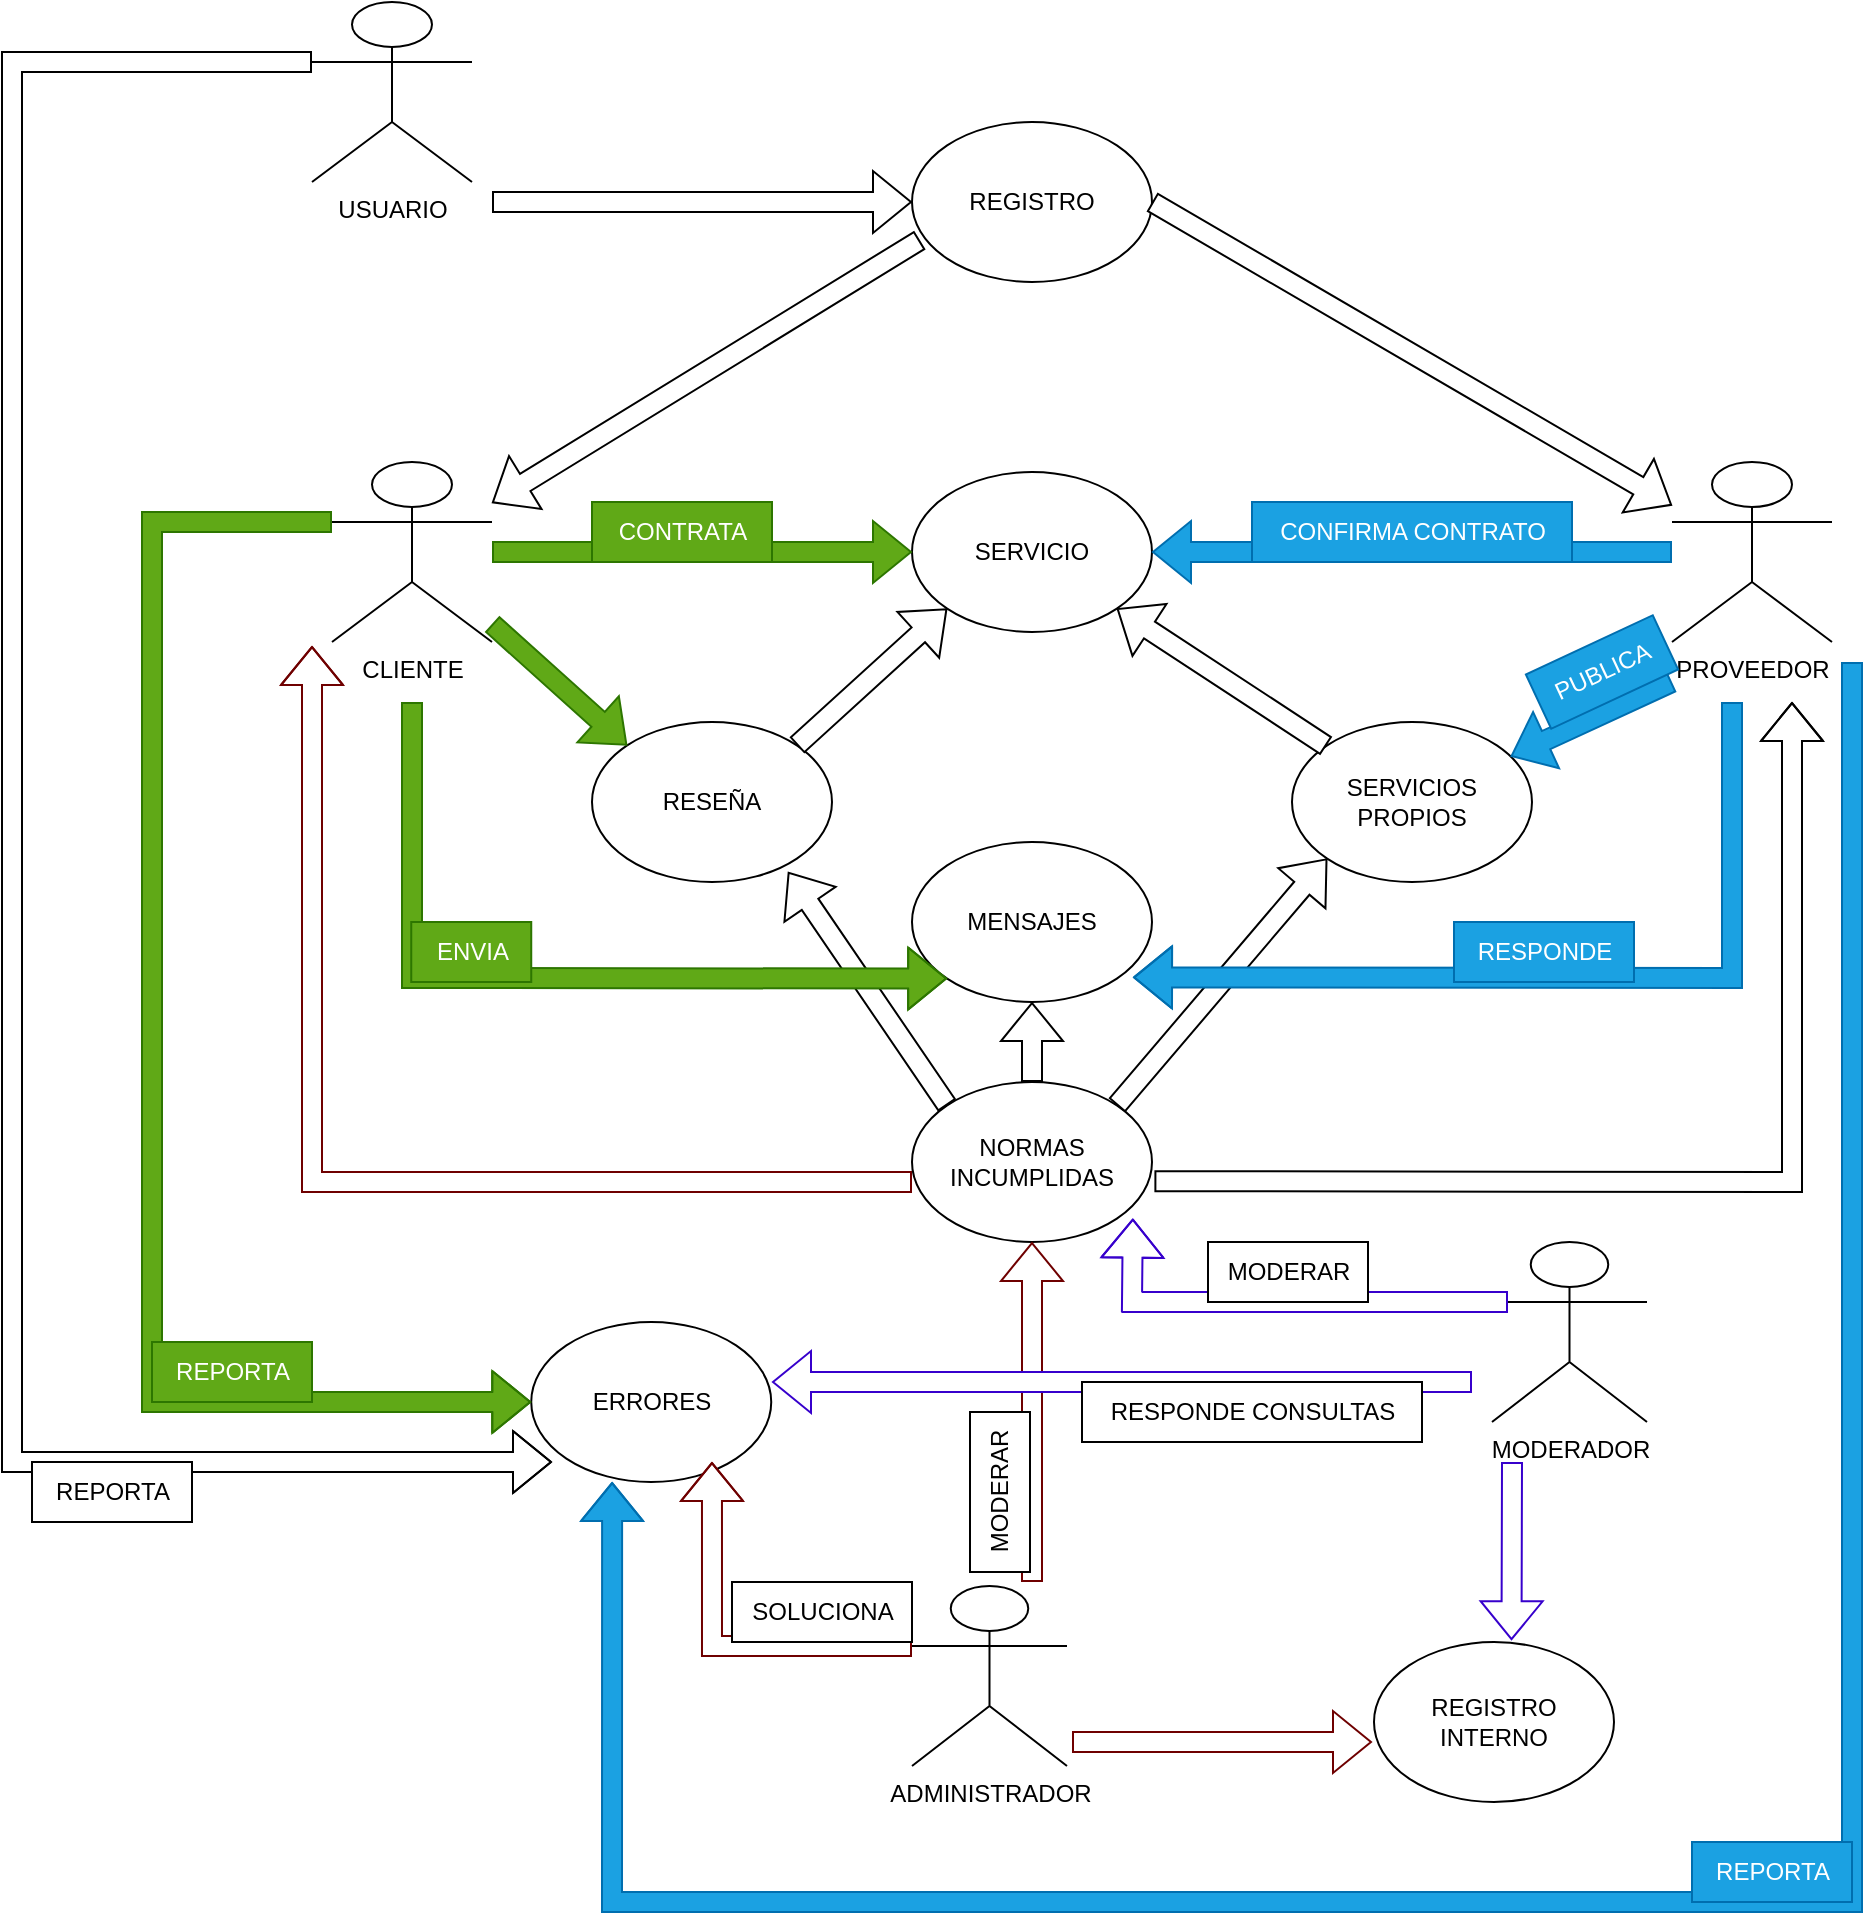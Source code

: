 <mxfile version="27.2.0">
  <diagram name="Página-1" id="NLWs8_ROX9XKx5foF2iA">
    <mxGraphModel grid="1" page="1" gridSize="10" guides="1" tooltips="1" connect="1" arrows="1" fold="1" pageScale="1" pageWidth="827" pageHeight="1169" math="0" shadow="0">
      <root>
        <mxCell id="0" />
        <mxCell id="1" parent="0" />
        <mxCell id="_4PlKvlCJdcLuJ5PgpxI-1" value="CLIENTE" style="shape=umlActor;verticalLabelPosition=bottom;verticalAlign=top;html=1;outlineConnect=0;" vertex="1" parent="1">
          <mxGeometry x="40" y="30" width="80" height="90" as="geometry" />
        </mxCell>
        <mxCell id="_4PlKvlCJdcLuJ5PgpxI-3" value="PROVEEDOR" style="shape=umlActor;verticalLabelPosition=bottom;verticalAlign=top;html=1;outlineConnect=0;" vertex="1" parent="1">
          <mxGeometry x="710" y="30" width="80" height="90" as="geometry" />
        </mxCell>
        <mxCell id="_4PlKvlCJdcLuJ5PgpxI-4" value="MODERADOR" style="shape=umlActor;verticalLabelPosition=bottom;verticalAlign=top;html=1;outlineConnect=0;" vertex="1" parent="1">
          <mxGeometry x="620" y="420" width="77.5" height="90" as="geometry" />
        </mxCell>
        <mxCell id="_4PlKvlCJdcLuJ5PgpxI-6" value="SERVICIO" style="ellipse;whiteSpace=wrap;html=1;" vertex="1" parent="1">
          <mxGeometry x="330" y="35" width="120" height="80" as="geometry" />
        </mxCell>
        <mxCell id="_4PlKvlCJdcLuJ5PgpxI-8" value="" style="shape=flexArrow;endArrow=classic;html=1;rounded=0;fillColor=#60a917;strokeColor=#2D7600;" edge="1" parent="1" source="_4PlKvlCJdcLuJ5PgpxI-1">
          <mxGeometry width="50" height="50" relative="1" as="geometry">
            <mxPoint x="290" y="150" as="sourcePoint" />
            <mxPoint x="330" y="75" as="targetPoint" />
          </mxGeometry>
        </mxCell>
        <mxCell id="_4PlKvlCJdcLuJ5PgpxI-10" value="CONTRATA" style="text;html=1;align=center;verticalAlign=middle;resizable=0;points=[];autosize=1;strokeColor=#2D7600;fillColor=#60a917;fontColor=#ffffff;" vertex="1" parent="1">
          <mxGeometry x="170" y="50" width="90" height="30" as="geometry" />
        </mxCell>
        <mxCell id="_4PlKvlCJdcLuJ5PgpxI-11" value="" style="shape=flexArrow;endArrow=classic;html=1;rounded=0;entryX=1;entryY=0.5;entryDx=0;entryDy=0;fillColor=#1ba1e2;strokeColor=#006EAF;" edge="1" parent="1" source="_4PlKvlCJdcLuJ5PgpxI-3" target="_4PlKvlCJdcLuJ5PgpxI-6">
          <mxGeometry width="50" height="50" relative="1" as="geometry">
            <mxPoint x="490" y="80" as="sourcePoint" />
            <mxPoint x="700" y="80" as="targetPoint" />
          </mxGeometry>
        </mxCell>
        <mxCell id="_4PlKvlCJdcLuJ5PgpxI-12" value="CONFIRMA CONTRATO" style="text;html=1;align=center;verticalAlign=middle;resizable=0;points=[];autosize=1;strokeColor=#006EAF;fillColor=#1ba1e2;fontColor=#ffffff;" vertex="1" parent="1">
          <mxGeometry x="500" y="50" width="160" height="30" as="geometry" />
        </mxCell>
        <mxCell id="_4PlKvlCJdcLuJ5PgpxI-14" value="SERVICIOS PROPIOS" style="ellipse;whiteSpace=wrap;html=1;" vertex="1" parent="1">
          <mxGeometry x="520" y="160" width="120" height="80" as="geometry" />
        </mxCell>
        <mxCell id="_4PlKvlCJdcLuJ5PgpxI-15" value="" style="shape=flexArrow;endArrow=classic;html=1;rounded=0;fillColor=#1ba1e2;strokeColor=#006EAF;" edge="1" parent="1" target="_4PlKvlCJdcLuJ5PgpxI-14">
          <mxGeometry width="50" height="50" relative="1" as="geometry">
            <mxPoint x="710" y="140" as="sourcePoint" />
            <mxPoint x="650" y="120" as="targetPoint" />
          </mxGeometry>
        </mxCell>
        <mxCell id="_4PlKvlCJdcLuJ5PgpxI-16" value="PUBLICA" style="text;html=1;align=center;verticalAlign=middle;resizable=0;points=[];autosize=1;strokeColor=#006EAF;fillColor=#1ba1e2;rotation=-25;fontColor=#ffffff;" vertex="1" parent="1">
          <mxGeometry x="640" y="120" width="70" height="30" as="geometry" />
        </mxCell>
        <mxCell id="_4PlKvlCJdcLuJ5PgpxI-19" value="RESEÑA" style="ellipse;whiteSpace=wrap;html=1;" vertex="1" parent="1">
          <mxGeometry x="170" y="160" width="120" height="80" as="geometry" />
        </mxCell>
        <mxCell id="_4PlKvlCJdcLuJ5PgpxI-20" value="" style="shape=flexArrow;endArrow=classic;html=1;rounded=0;entryX=0;entryY=0;entryDx=0;entryDy=0;fillColor=#60a917;strokeColor=#2D7600;" edge="1" parent="1" source="_4PlKvlCJdcLuJ5PgpxI-1" target="_4PlKvlCJdcLuJ5PgpxI-19">
          <mxGeometry width="50" height="50" relative="1" as="geometry">
            <mxPoint x="160" y="160" as="sourcePoint" />
            <mxPoint x="370" y="160" as="targetPoint" />
          </mxGeometry>
        </mxCell>
        <mxCell id="_4PlKvlCJdcLuJ5PgpxI-21" value="" style="shape=flexArrow;endArrow=classic;html=1;rounded=0;exitX=1;exitY=0;exitDx=0;exitDy=0;entryX=0;entryY=1;entryDx=0;entryDy=0;fillColor=light-dark(#FFFFFF,#66FF66);" edge="1" parent="1" source="_4PlKvlCJdcLuJ5PgpxI-19" target="_4PlKvlCJdcLuJ5PgpxI-6">
          <mxGeometry width="50" height="50" relative="1" as="geometry">
            <mxPoint x="290" y="130" as="sourcePoint" />
            <mxPoint x="500" y="130" as="targetPoint" />
          </mxGeometry>
        </mxCell>
        <mxCell id="_4PlKvlCJdcLuJ5PgpxI-22" value="ADMINISTRADOR" style="shape=umlActor;verticalLabelPosition=bottom;verticalAlign=top;html=1;outlineConnect=0;" vertex="1" parent="1">
          <mxGeometry x="330" y="592" width="77.5" height="90" as="geometry" />
        </mxCell>
        <mxCell id="_4PlKvlCJdcLuJ5PgpxI-23" value="NORMAS INCUMPLIDAS" style="ellipse;whiteSpace=wrap;html=1;" vertex="1" parent="1">
          <mxGeometry x="330" y="340" width="120" height="80" as="geometry" />
        </mxCell>
        <mxCell id="_4PlKvlCJdcLuJ5PgpxI-24" value="" style="shape=flexArrow;endArrow=classic;html=1;rounded=0;entryX=0.817;entryY=0.938;entryDx=0;entryDy=0;exitX=0;exitY=0;exitDx=0;exitDy=0;entryPerimeter=0;fillColor=light-dark(#FFFFFF,#FF66FF);" edge="1" parent="1" source="_4PlKvlCJdcLuJ5PgpxI-23" target="_4PlKvlCJdcLuJ5PgpxI-19">
          <mxGeometry width="50" height="50" relative="1" as="geometry">
            <mxPoint x="300" y="300" as="sourcePoint" />
            <mxPoint x="378" y="364" as="targetPoint" />
          </mxGeometry>
        </mxCell>
        <mxCell id="_4PlKvlCJdcLuJ5PgpxI-25" value="" style="shape=flexArrow;endArrow=classic;html=1;rounded=0;entryX=0;entryY=1;entryDx=0;entryDy=0;exitX=1;exitY=0;exitDx=0;exitDy=0;fillColor=light-dark(#FFFFFF,#FF66FF);" edge="1" parent="1" source="_4PlKvlCJdcLuJ5PgpxI-23" target="_4PlKvlCJdcLuJ5PgpxI-14">
          <mxGeometry width="50" height="50" relative="1" as="geometry">
            <mxPoint x="420" y="310" as="sourcePoint" />
            <mxPoint x="498" y="374" as="targetPoint" />
          </mxGeometry>
        </mxCell>
        <mxCell id="_4PlKvlCJdcLuJ5PgpxI-26" value="" style="shape=flexArrow;endArrow=classic;html=1;rounded=0;entryX=1;entryY=1;entryDx=0;entryDy=0;exitX=0;exitY=0.333;exitDx=0;exitDy=0;exitPerimeter=0;fillColor=light-dark(#FFFFFF,#FF0080);strokeColor=#3700CC;" edge="1" parent="1">
          <mxGeometry width="50" height="50" relative="1" as="geometry">
            <mxPoint x="628" y="450" as="sourcePoint" />
            <mxPoint x="440.426" y="408.284" as="targetPoint" />
            <Array as="points">
              <mxPoint x="440" y="450" />
            </Array>
          </mxGeometry>
        </mxCell>
        <mxCell id="_4PlKvlCJdcLuJ5PgpxI-27" value="" style="shape=flexArrow;endArrow=classic;html=1;rounded=0;entryX=0.5;entryY=1;entryDx=0;entryDy=0;fillColor=light-dark(#FFFFFF,#FF3333);strokeColor=#6F0000;" edge="1" parent="1" target="_4PlKvlCJdcLuJ5PgpxI-23">
          <mxGeometry width="50" height="50" relative="1" as="geometry">
            <mxPoint x="390" y="590" as="sourcePoint" />
            <mxPoint x="380" y="522" as="targetPoint" />
          </mxGeometry>
        </mxCell>
        <mxCell id="_4PlKvlCJdcLuJ5PgpxI-28" value="REGISTRO" style="ellipse;whiteSpace=wrap;html=1;" vertex="1" parent="1">
          <mxGeometry x="330" y="-140" width="120" height="80" as="geometry" />
        </mxCell>
        <mxCell id="_4PlKvlCJdcLuJ5PgpxI-33" value="" style="shape=flexArrow;endArrow=classic;html=1;rounded=0;exitX=0.033;exitY=0.738;exitDx=0;exitDy=0;exitPerimeter=0;fillColor=light-dark(#FFFFFF,#FFD966);gradientColor=none;" edge="1" parent="1" source="_4PlKvlCJdcLuJ5PgpxI-28" target="_4PlKvlCJdcLuJ5PgpxI-1">
          <mxGeometry width="50" height="50" relative="1" as="geometry">
            <mxPoint x="170" y="20" as="sourcePoint" />
            <mxPoint x="220" y="-30" as="targetPoint" />
          </mxGeometry>
        </mxCell>
        <mxCell id="_4PlKvlCJdcLuJ5PgpxI-35" value="USUARIO" style="shape=umlActor;verticalLabelPosition=bottom;verticalAlign=top;html=1;outlineConnect=0;" vertex="1" parent="1">
          <mxGeometry x="30" y="-200" width="80" height="90" as="geometry" />
        </mxCell>
        <mxCell id="_4PlKvlCJdcLuJ5PgpxI-37" value="" style="shape=flexArrow;endArrow=classic;html=1;rounded=0;exitX=1;exitY=0.5;exitDx=0;exitDy=0;fillColor=light-dark(#FFFFFF,#FFD966);" edge="1" parent="1" source="_4PlKvlCJdcLuJ5PgpxI-28" target="_4PlKvlCJdcLuJ5PgpxI-3">
          <mxGeometry width="50" height="50" relative="1" as="geometry">
            <mxPoint x="540" y="-110" as="sourcePoint" />
            <mxPoint x="724" y="-6" as="targetPoint" />
          </mxGeometry>
        </mxCell>
        <mxCell id="_4PlKvlCJdcLuJ5PgpxI-38" value="" style="shape=flexArrow;endArrow=classic;html=1;rounded=0;entryX=1;entryY=1;entryDx=0;entryDy=0;fillColor=light-dark(#FFFFFF,#66FFFF);" edge="1" parent="1" source="_4PlKvlCJdcLuJ5PgpxI-14" target="_4PlKvlCJdcLuJ5PgpxI-6">
          <mxGeometry width="50" height="50" relative="1" as="geometry">
            <mxPoint x="587" y="120" as="sourcePoint" />
            <mxPoint x="470" y="161" as="targetPoint" />
          </mxGeometry>
        </mxCell>
        <mxCell id="_4PlKvlCJdcLuJ5PgpxI-39" value="MENSAJES" style="ellipse;whiteSpace=wrap;html=1;" vertex="1" parent="1">
          <mxGeometry x="330" y="220" width="120" height="80" as="geometry" />
        </mxCell>
        <mxCell id="_4PlKvlCJdcLuJ5PgpxI-40" value="" style="shape=flexArrow;endArrow=classic;html=1;rounded=0;exitX=0.5;exitY=0;exitDx=0;exitDy=0;entryX=0.5;entryY=1;entryDx=0;entryDy=0;fillColor=light-dark(#FFFFFF,#FF66FF);" edge="1" parent="1" source="_4PlKvlCJdcLuJ5PgpxI-23" target="_4PlKvlCJdcLuJ5PgpxI-39">
          <mxGeometry width="50" height="50" relative="1" as="geometry">
            <mxPoint x="360" y="270" as="sourcePoint" />
            <mxPoint x="410" y="220" as="targetPoint" />
          </mxGeometry>
        </mxCell>
        <mxCell id="_4PlKvlCJdcLuJ5PgpxI-41" value="" style="shape=flexArrow;endArrow=classic;html=1;rounded=0;entryX=0;entryY=1;entryDx=0;entryDy=0;fillColor=#60a917;strokeColor=#2D7600;" edge="1" parent="1" target="_4PlKvlCJdcLuJ5PgpxI-39">
          <mxGeometry width="50" height="50" relative="1" as="geometry">
            <mxPoint x="80" y="150" as="sourcePoint" />
            <mxPoint x="80" y="330" as="targetPoint" />
            <Array as="points">
              <mxPoint x="80" y="288" />
            </Array>
          </mxGeometry>
        </mxCell>
        <mxCell id="_4PlKvlCJdcLuJ5PgpxI-43" value="ENVIA" style="text;html=1;align=center;verticalAlign=middle;resizable=0;points=[];autosize=1;strokeColor=#2D7600;fillColor=#60a917;fontColor=#ffffff;" vertex="1" parent="1">
          <mxGeometry x="79.62" y="260" width="60" height="30" as="geometry" />
        </mxCell>
        <mxCell id="_4PlKvlCJdcLuJ5PgpxI-44" value="" style="shape=flexArrow;endArrow=classic;html=1;rounded=0;entryX=0.921;entryY=0.846;entryDx=0;entryDy=0;entryPerimeter=0;fillColor=#1ba1e2;strokeColor=#006EAF;" edge="1" parent="1" target="_4PlKvlCJdcLuJ5PgpxI-39">
          <mxGeometry width="50" height="50" relative="1" as="geometry">
            <mxPoint x="740" y="150" as="sourcePoint" />
            <mxPoint x="740" y="310" as="targetPoint" />
            <Array as="points">
              <mxPoint x="740" y="288" />
            </Array>
          </mxGeometry>
        </mxCell>
        <mxCell id="_4PlKvlCJdcLuJ5PgpxI-46" value="RESPONDE" style="text;html=1;align=center;verticalAlign=middle;resizable=0;points=[];autosize=1;strokeColor=#006EAF;fillColor=#1ba1e2;fontColor=#ffffff;" vertex="1" parent="1">
          <mxGeometry x="601" y="260" width="90" height="30" as="geometry" />
        </mxCell>
        <mxCell id="_4PlKvlCJdcLuJ5PgpxI-48" value="" style="shape=flexArrow;endArrow=classic;html=1;rounded=0;strokeColor=#000000;fillColor=light-dark(#FFFFFF,#A680B8);" edge="1" parent="1" target="_4PlKvlCJdcLuJ5PgpxI-28">
          <mxGeometry width="50" height="50" relative="1" as="geometry">
            <mxPoint x="120" y="-100" as="sourcePoint" />
            <mxPoint x="330.0" y="-250" as="targetPoint" />
          </mxGeometry>
        </mxCell>
        <mxCell id="_4PlKvlCJdcLuJ5PgpxI-49" value="ERRORES" style="ellipse;whiteSpace=wrap;html=1;" vertex="1" parent="1">
          <mxGeometry x="139.62" y="460" width="120" height="80" as="geometry" />
        </mxCell>
        <mxCell id="_4PlKvlCJdcLuJ5PgpxI-50" value="" style="shape=flexArrow;endArrow=classic;html=1;rounded=0;exitX=0;exitY=0.333;exitDx=0;exitDy=0;exitPerimeter=0;entryX=0.753;entryY=0.875;entryDx=0;entryDy=0;entryPerimeter=0;fillColor=light-dark(#FFFFFF,#FF3333);strokeColor=#6F0000;" edge="1" parent="1" source="_4PlKvlCJdcLuJ5PgpxI-22" target="_4PlKvlCJdcLuJ5PgpxI-49">
          <mxGeometry width="50" height="50" relative="1" as="geometry">
            <mxPoint x="330.0" y="602" as="sourcePoint" />
            <mxPoint x="230" y="550" as="targetPoint" />
            <Array as="points">
              <mxPoint x="230" y="622" />
            </Array>
          </mxGeometry>
        </mxCell>
        <mxCell id="_4PlKvlCJdcLuJ5PgpxI-51" value="SOLUCIONA" style="text;html=1;align=center;verticalAlign=middle;resizable=0;points=[];autosize=1;strokeColor=default;fillColor=light-dark(#FFFFFF,#FF3333);" vertex="1" parent="1">
          <mxGeometry x="240" y="590" width="90" height="30" as="geometry" />
        </mxCell>
        <mxCell id="_4PlKvlCJdcLuJ5PgpxI-53" value="MODERAR" style="text;html=1;align=center;verticalAlign=middle;resizable=0;points=[];autosize=1;strokeColor=default;fillColor=light-dark(#FFFFFF,#FF0080);" vertex="1" parent="1">
          <mxGeometry x="478" y="420" width="80" height="30" as="geometry" />
        </mxCell>
        <mxCell id="_4PlKvlCJdcLuJ5PgpxI-55" value="MODERAR" style="text;html=1;align=center;verticalAlign=middle;resizable=0;points=[];autosize=1;strokeColor=default;fillColor=light-dark(#FFFFFF,#FF3333);rotation=-90;" vertex="1" parent="1">
          <mxGeometry x="334" y="530" width="80" height="30" as="geometry" />
        </mxCell>
        <mxCell id="_4PlKvlCJdcLuJ5PgpxI-57" value="" style="shape=flexArrow;endArrow=classic;html=1;rounded=0;entryX=1.01;entryY=0.62;entryDx=0;entryDy=0;entryPerimeter=0;exitX=1.01;exitY=0.62;exitDx=0;exitDy=0;exitPerimeter=0;fillColor=light-dark(#FFFFFF,#FF66FF);" edge="1" parent="1" source="_4PlKvlCJdcLuJ5PgpxI-23">
          <mxGeometry width="50" height="50" relative="1" as="geometry">
            <mxPoint x="480" y="390" as="sourcePoint" />
            <mxPoint x="770" y="150" as="targetPoint" />
            <Array as="points">
              <mxPoint x="770" y="390" />
            </Array>
          </mxGeometry>
        </mxCell>
        <mxCell id="_4PlKvlCJdcLuJ5PgpxI-56" value="" style="shape=flexArrow;endArrow=classic;html=1;rounded=0;entryX=0;entryY=0.625;entryDx=0;entryDy=0;entryPerimeter=0;exitX=0;exitY=0.625;exitDx=0;exitDy=0;exitPerimeter=0;fillColor=light-dark(#FFFFFF,#FF66FF);strokeColor=#6F0000;" edge="1" parent="1" source="_4PlKvlCJdcLuJ5PgpxI-23">
          <mxGeometry width="50" height="50" relative="1" as="geometry">
            <mxPoint x="298" y="290" as="sourcePoint" />
            <mxPoint x="30" y="122" as="targetPoint" />
            <Array as="points">
              <mxPoint x="30" y="390" />
            </Array>
          </mxGeometry>
        </mxCell>
        <mxCell id="_4PlKvlCJdcLuJ5PgpxI-60" value="" style="shape=flexArrow;endArrow=classic;html=1;rounded=0;entryX=0;entryY=0.5;entryDx=0;entryDy=0;exitX=0;exitY=0.333;exitDx=0;exitDy=0;exitPerimeter=0;fillColor=#60a917;strokeColor=#2D7600;" edge="1" parent="1" source="_4PlKvlCJdcLuJ5PgpxI-1" target="_4PlKvlCJdcLuJ5PgpxI-49">
          <mxGeometry width="50" height="50" relative="1" as="geometry">
            <mxPoint x="220" y="130" as="sourcePoint" />
            <mxPoint x="488" y="298" as="targetPoint" />
            <Array as="points">
              <mxPoint x="-50" y="60" />
              <mxPoint x="-50" y="270" />
              <mxPoint x="-50" y="500" />
            </Array>
          </mxGeometry>
        </mxCell>
        <mxCell id="_4PlKvlCJdcLuJ5PgpxI-61" value="" style="shape=flexArrow;endArrow=classic;html=1;rounded=0;fillColor=light-dark(#FFFFFF,#A680B8);strokeColor=default;" edge="1" parent="1">
          <mxGeometry width="50" height="50" relative="1" as="geometry">
            <mxPoint x="30" y="-170" as="sourcePoint" />
            <mxPoint x="150" y="530" as="targetPoint" />
            <Array as="points">
              <mxPoint x="-120" y="-170" />
              <mxPoint x="-120" y="50" />
              <mxPoint x="-120" y="530" />
            </Array>
          </mxGeometry>
        </mxCell>
        <mxCell id="_4PlKvlCJdcLuJ5PgpxI-62" value="" style="shape=flexArrow;endArrow=classic;html=1;rounded=0;entryX=0.337;entryY=1;entryDx=0;entryDy=0;entryPerimeter=0;fillColor=#1ba1e2;strokeColor=#006EAF;" edge="1" parent="1" target="_4PlKvlCJdcLuJ5PgpxI-49">
          <mxGeometry width="50" height="50" relative="1" as="geometry">
            <mxPoint x="800" y="130" as="sourcePoint" />
            <mxPoint x="200" y="580" as="targetPoint" />
            <Array as="points">
              <mxPoint x="800" y="210" />
              <mxPoint x="800" y="430" />
              <mxPoint x="800" y="750" />
              <mxPoint x="490" y="750" />
              <mxPoint x="180" y="750" />
            </Array>
          </mxGeometry>
        </mxCell>
        <mxCell id="_4PlKvlCJdcLuJ5PgpxI-63" value="REPORTA" style="text;html=1;align=center;verticalAlign=middle;resizable=0;points=[];autosize=1;strokeColor=#006EAF;fillColor=#1ba1e2;fontColor=#ffffff;" vertex="1" parent="1">
          <mxGeometry x="720" y="720" width="80" height="30" as="geometry" />
        </mxCell>
        <mxCell id="_4PlKvlCJdcLuJ5PgpxI-64" value="REPORTA" style="text;html=1;align=center;verticalAlign=middle;resizable=0;points=[];autosize=1;strokeColor=default;fillColor=light-dark(#FFFFFF,#A680B8);" vertex="1" parent="1">
          <mxGeometry x="-110" y="530" width="80" height="30" as="geometry" />
        </mxCell>
        <mxCell id="_4PlKvlCJdcLuJ5PgpxI-65" value="REPORTA" style="text;html=1;align=center;verticalAlign=middle;resizable=0;points=[];autosize=1;strokeColor=#2D7600;fillColor=#60a917;fontColor=#ffffff;" vertex="1" parent="1">
          <mxGeometry x="-50" y="470" width="80" height="30" as="geometry" />
        </mxCell>
        <mxCell id="_4PlKvlCJdcLuJ5PgpxI-66" value="REGISTRO INTERNO" style="ellipse;whiteSpace=wrap;html=1;" vertex="1" parent="1">
          <mxGeometry x="561" y="620" width="120" height="80" as="geometry" />
        </mxCell>
        <mxCell id="_4PlKvlCJdcLuJ5PgpxI-67" value="" style="shape=flexArrow;endArrow=classic;html=1;rounded=0;fillColor=light-dark(#FFFFFF,#FF3333);strokeColor=#6F0000;" edge="1" parent="1">
          <mxGeometry width="50" height="50" relative="1" as="geometry">
            <mxPoint x="410" y="670" as="sourcePoint" />
            <mxPoint x="560" y="670" as="targetPoint" />
          </mxGeometry>
        </mxCell>
        <mxCell id="_4PlKvlCJdcLuJ5PgpxI-68" value="" style="shape=flexArrow;endArrow=classic;html=1;rounded=0;entryX=0.573;entryY=-0.011;entryDx=0;entryDy=0;entryPerimeter=0;fillColor=light-dark(#FFFFFF,#FF0080);strokeColor=#3700CC;" edge="1" parent="1" target="_4PlKvlCJdcLuJ5PgpxI-66">
          <mxGeometry width="50" height="50" relative="1" as="geometry">
            <mxPoint x="630" y="530" as="sourcePoint" />
            <mxPoint x="840" y="560" as="targetPoint" />
          </mxGeometry>
        </mxCell>
        <mxCell id="ssuQTWW9ek1cAEUhgE2z-2" value="" style="shape=flexArrow;endArrow=classic;html=1;rounded=0;fillColor=light-dark(#FFFFFF,#FF0080);strokeColor=#3700CC;" edge="1" parent="1">
          <mxGeometry width="50" height="50" relative="1" as="geometry">
            <mxPoint x="610" y="490" as="sourcePoint" />
            <mxPoint x="260" y="490" as="targetPoint" />
          </mxGeometry>
        </mxCell>
        <mxCell id="ssuQTWW9ek1cAEUhgE2z-4" value="RESPONDE CONSULTAS" style="text;html=1;align=center;verticalAlign=middle;resizable=0;points=[];autosize=1;strokeColor=default;fillColor=light-dark(#FFFFFF,#FF0080);" vertex="1" parent="1">
          <mxGeometry x="415" y="490" width="170" height="30" as="geometry" />
        </mxCell>
      </root>
    </mxGraphModel>
  </diagram>
</mxfile>
